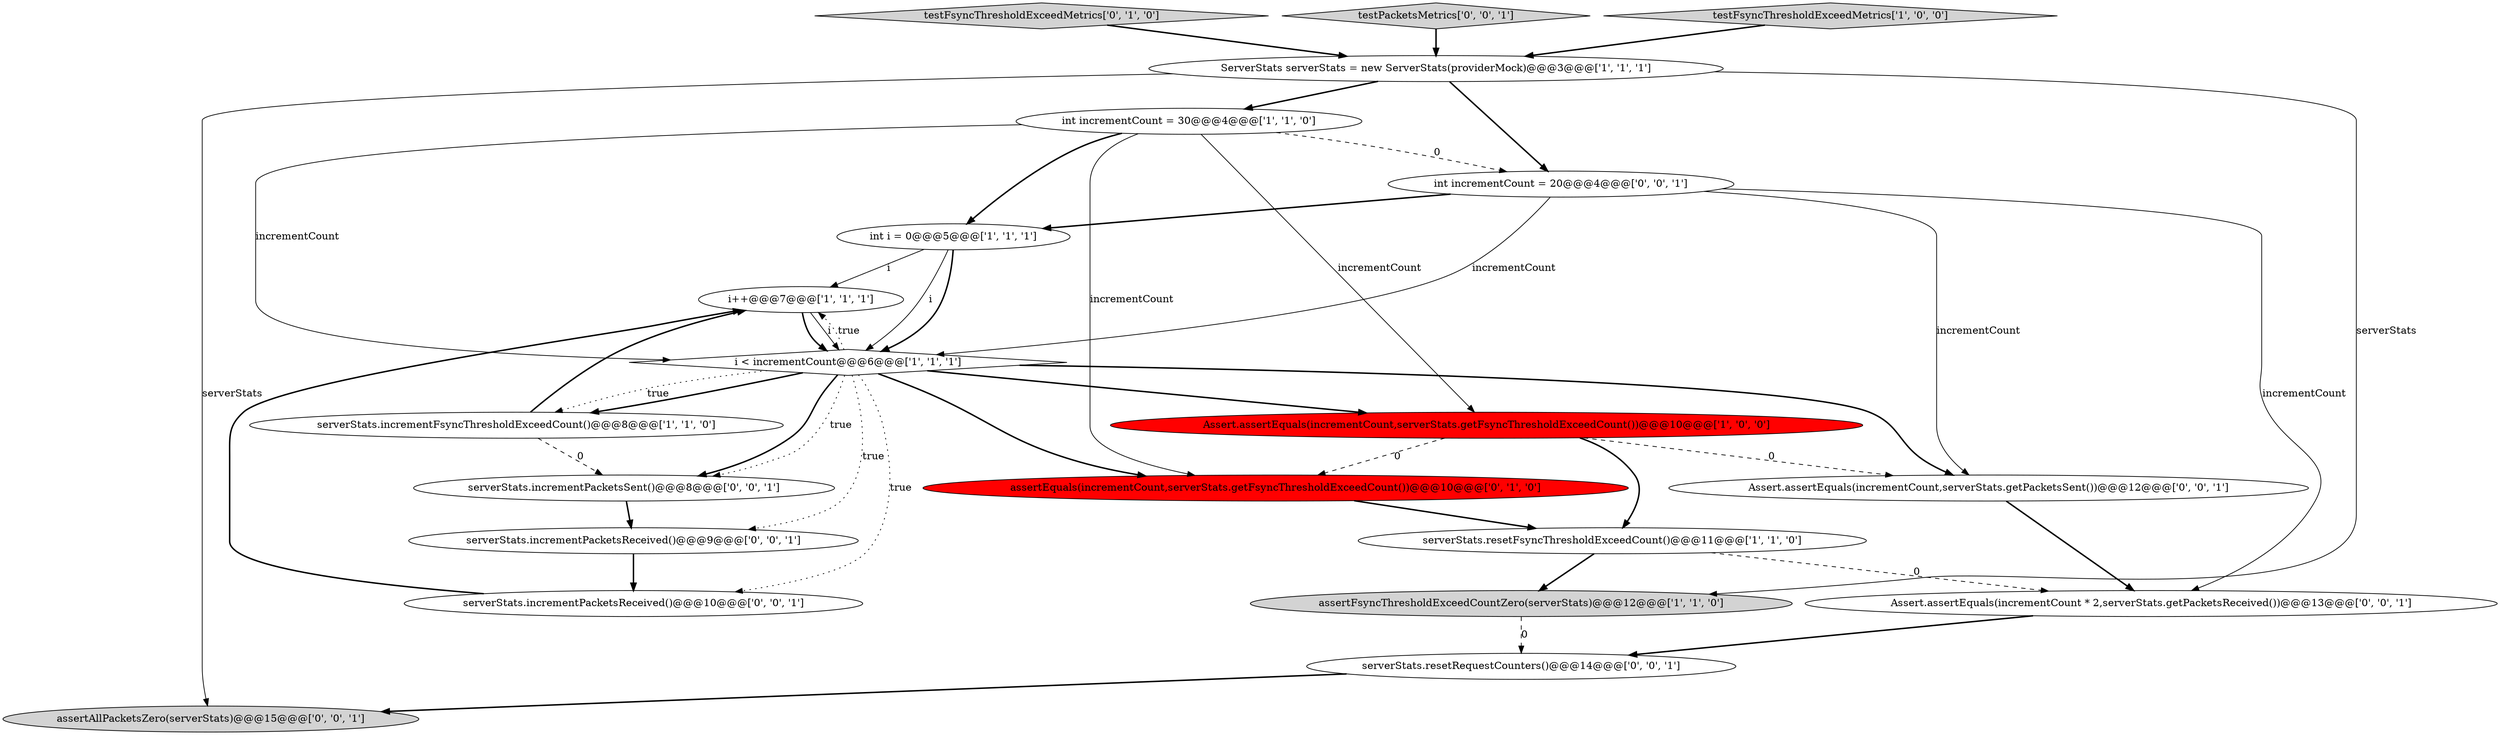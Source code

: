 digraph {
18 [style = filled, label = "assertAllPacketsZero(serverStats)@@@15@@@['0', '0', '1']", fillcolor = lightgray, shape = ellipse image = "AAA0AAABBB3BBB"];
0 [style = filled, label = "i++@@@7@@@['1', '1', '1']", fillcolor = white, shape = ellipse image = "AAA0AAABBB1BBB"];
19 [style = filled, label = "Assert.assertEquals(incrementCount,serverStats.getPacketsSent())@@@12@@@['0', '0', '1']", fillcolor = white, shape = ellipse image = "AAA0AAABBB3BBB"];
11 [style = filled, label = "assertEquals(incrementCount,serverStats.getFsyncThresholdExceedCount())@@@10@@@['0', '1', '0']", fillcolor = red, shape = ellipse image = "AAA1AAABBB2BBB"];
17 [style = filled, label = "Assert.assertEquals(incrementCount * 2,serverStats.getPacketsReceived())@@@13@@@['0', '0', '1']", fillcolor = white, shape = ellipse image = "AAA0AAABBB3BBB"];
9 [style = filled, label = "assertFsyncThresholdExceedCountZero(serverStats)@@@12@@@['1', '1', '0']", fillcolor = lightgray, shape = ellipse image = "AAA0AAABBB1BBB"];
4 [style = filled, label = "Assert.assertEquals(incrementCount,serverStats.getFsyncThresholdExceedCount())@@@10@@@['1', '0', '0']", fillcolor = red, shape = ellipse image = "AAA1AAABBB1BBB"];
15 [style = filled, label = "int incrementCount = 20@@@4@@@['0', '0', '1']", fillcolor = white, shape = ellipse image = "AAA0AAABBB3BBB"];
13 [style = filled, label = "serverStats.incrementPacketsSent()@@@8@@@['0', '0', '1']", fillcolor = white, shape = ellipse image = "AAA0AAABBB3BBB"];
12 [style = filled, label = "serverStats.incrementPacketsReceived()@@@10@@@['0', '0', '1']", fillcolor = white, shape = ellipse image = "AAA0AAABBB3BBB"];
6 [style = filled, label = "serverStats.incrementFsyncThresholdExceedCount()@@@8@@@['1', '1', '0']", fillcolor = white, shape = ellipse image = "AAA0AAABBB1BBB"];
5 [style = filled, label = "int i = 0@@@5@@@['1', '1', '1']", fillcolor = white, shape = ellipse image = "AAA0AAABBB1BBB"];
3 [style = filled, label = "int incrementCount = 30@@@4@@@['1', '1', '0']", fillcolor = white, shape = ellipse image = "AAA0AAABBB1BBB"];
7 [style = filled, label = "i < incrementCount@@@6@@@['1', '1', '1']", fillcolor = white, shape = diamond image = "AAA0AAABBB1BBB"];
8 [style = filled, label = "serverStats.resetFsyncThresholdExceedCount()@@@11@@@['1', '1', '0']", fillcolor = white, shape = ellipse image = "AAA0AAABBB1BBB"];
10 [style = filled, label = "testFsyncThresholdExceedMetrics['0', '1', '0']", fillcolor = lightgray, shape = diamond image = "AAA0AAABBB2BBB"];
16 [style = filled, label = "serverStats.incrementPacketsReceived()@@@9@@@['0', '0', '1']", fillcolor = white, shape = ellipse image = "AAA0AAABBB3BBB"];
20 [style = filled, label = "testPacketsMetrics['0', '0', '1']", fillcolor = lightgray, shape = diamond image = "AAA0AAABBB3BBB"];
1 [style = filled, label = "testFsyncThresholdExceedMetrics['1', '0', '0']", fillcolor = lightgray, shape = diamond image = "AAA0AAABBB1BBB"];
2 [style = filled, label = "ServerStats serverStats = new ServerStats(providerMock)@@@3@@@['1', '1', '1']", fillcolor = white, shape = ellipse image = "AAA0AAABBB1BBB"];
14 [style = filled, label = "serverStats.resetRequestCounters()@@@14@@@['0', '0', '1']", fillcolor = white, shape = ellipse image = "AAA0AAABBB3BBB"];
7->13 [style = bold, label=""];
3->4 [style = solid, label="incrementCount"];
7->6 [style = dotted, label="true"];
7->11 [style = bold, label=""];
3->7 [style = solid, label="incrementCount"];
7->13 [style = dotted, label="true"];
2->3 [style = bold, label=""];
5->7 [style = solid, label="i"];
6->0 [style = bold, label=""];
19->17 [style = bold, label=""];
7->4 [style = bold, label=""];
7->0 [style = dotted, label="true"];
12->0 [style = bold, label=""];
13->16 [style = bold, label=""];
15->5 [style = bold, label=""];
7->12 [style = dotted, label="true"];
0->7 [style = bold, label=""];
20->2 [style = bold, label=""];
2->18 [style = solid, label="serverStats"];
3->5 [style = bold, label=""];
15->7 [style = solid, label="incrementCount"];
9->14 [style = dashed, label="0"];
3->11 [style = solid, label="incrementCount"];
6->13 [style = dashed, label="0"];
17->14 [style = bold, label=""];
2->15 [style = bold, label=""];
7->6 [style = bold, label=""];
2->9 [style = solid, label="serverStats"];
8->9 [style = bold, label=""];
7->16 [style = dotted, label="true"];
5->0 [style = solid, label="i"];
3->15 [style = dashed, label="0"];
8->17 [style = dashed, label="0"];
5->7 [style = bold, label=""];
4->8 [style = bold, label=""];
11->8 [style = bold, label=""];
10->2 [style = bold, label=""];
1->2 [style = bold, label=""];
14->18 [style = bold, label=""];
15->17 [style = solid, label="incrementCount"];
4->19 [style = dashed, label="0"];
4->11 [style = dashed, label="0"];
7->19 [style = bold, label=""];
16->12 [style = bold, label=""];
15->19 [style = solid, label="incrementCount"];
0->7 [style = solid, label="i"];
}
